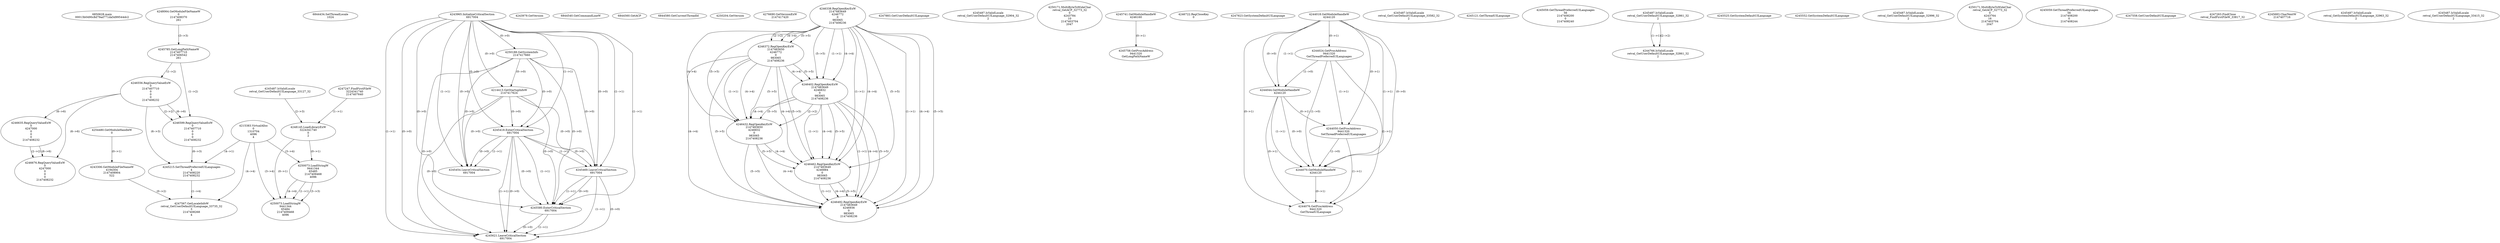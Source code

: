 // Global SCDG with merge call
digraph {
	0 [label="6850628.main
00013b0490c8d79ad771da5d99544dc2"]
	1 [label="4254480.GetModuleHandleW
0"]
	2 [label="6844434.SetThreadLocale
1024"]
	3 [label="4243965.InitializeCriticalSection
6917004"]
	4 [label="4243979.GetVersion
"]
	5 [label="4250188.GetSystemInfo
2147417660"]
	3 -> 5 [label="(0-->0)"]
	6 [label="6844540.GetCommandLineW
"]
	7 [label="4214413.GetStartupInfoW
2147417624"]
	3 -> 7 [label="(0-->0)"]
	5 -> 7 [label="(0-->0)"]
	8 [label="6844560.GetACP
"]
	9 [label="6844580.GetCurrentThreadId
"]
	10 [label="4250204.GetVersion
"]
	11 [label="4276690.GetVersionExW
2147417420"]
	12 [label="4243306.GetModuleFileNameW
4194304
2147408904
522"]
	1 -> 12 [label="(0-->1)"]
	13 [label="4248064.GetModuleFileNameW
0
2147408370
261"]
	14 [label="4215383.VirtualAlloc
0
1310704
4096
4"]
	15 [label="4246338.RegOpenKeyExW
2147483649
4246772
0
983065
2147408236"]
	16 [label="4246372.RegOpenKeyExW
2147483650
4246772
0
983065
2147408236"]
	15 -> 16 [label="(2-->2)"]
	15 -> 16 [label="(4-->4)"]
	15 -> 16 [label="(5-->5)"]
	17 [label="4246402.RegOpenKeyExW
2147483649
4246832
0
983065
2147408236"]
	15 -> 17 [label="(1-->1)"]
	15 -> 17 [label="(4-->4)"]
	16 -> 17 [label="(4-->4)"]
	15 -> 17 [label="(5-->5)"]
	16 -> 17 [label="(5-->5)"]
	18 [label="4246432.RegOpenKeyExW
2147483650
4246832
0
983065
2147408236"]
	16 -> 18 [label="(1-->1)"]
	17 -> 18 [label="(2-->2)"]
	15 -> 18 [label="(4-->4)"]
	16 -> 18 [label="(4-->4)"]
	17 -> 18 [label="(4-->4)"]
	15 -> 18 [label="(5-->5)"]
	16 -> 18 [label="(5-->5)"]
	17 -> 18 [label="(5-->5)"]
	19 [label="4246462.RegOpenKeyExW
2147483649
4246884
0
983065
2147408236"]
	15 -> 19 [label="(1-->1)"]
	17 -> 19 [label="(1-->1)"]
	15 -> 19 [label="(4-->4)"]
	16 -> 19 [label="(4-->4)"]
	17 -> 19 [label="(4-->4)"]
	18 -> 19 [label="(4-->4)"]
	15 -> 19 [label="(5-->5)"]
	16 -> 19 [label="(5-->5)"]
	17 -> 19 [label="(5-->5)"]
	18 -> 19 [label="(5-->5)"]
	20 [label="4246492.RegOpenKeyExW
2147483649
4246936
0
983065
2147408236"]
	15 -> 20 [label="(1-->1)"]
	17 -> 20 [label="(1-->1)"]
	19 -> 20 [label="(1-->1)"]
	15 -> 20 [label="(4-->4)"]
	16 -> 20 [label="(4-->4)"]
	17 -> 20 [label="(4-->4)"]
	18 -> 20 [label="(4-->4)"]
	19 -> 20 [label="(4-->4)"]
	15 -> 20 [label="(5-->5)"]
	16 -> 20 [label="(5-->5)"]
	17 -> 20 [label="(5-->5)"]
	18 -> 20 [label="(5-->5)"]
	19 -> 20 [label="(5-->5)"]
	21 [label="4247883.GetUserDefaultUILanguage
"]
	22 [label="4245418.EnterCriticalSection
6917004"]
	3 -> 22 [label="(1-->1)"]
	3 -> 22 [label="(0-->0)"]
	5 -> 22 [label="(0-->0)"]
	7 -> 22 [label="(0-->0)"]
	23 [label="4245469.LeaveCriticalSection
6917004"]
	3 -> 23 [label="(1-->1)"]
	22 -> 23 [label="(1-->1)"]
	3 -> 23 [label="(0-->0)"]
	5 -> 23 [label="(0-->0)"]
	7 -> 23 [label="(0-->0)"]
	22 -> 23 [label="(0-->0)"]
	24 [label="4245487.IsValidLocale
retval_GetUserDefaultUILanguage_32904_32
2"]
	25 [label="4250171.MultiByteToWideChar
retval_GetACP_32773_32
0
4243784
10
2147403704
2047"]
	26 [label="4245741.GetModuleHandleW
4246160"]
	27 [label="4245758.GetProcAddress
9441320
GetLongPathNameW"]
	26 -> 27 [label="(0-->1)"]
	28 [label="4245785.GetLongPathNameW
2147407710
2147406542
261"]
	13 -> 28 [label="(3-->3)"]
	29 [label="4246556.RegQueryValueExW
0
2147407710
0
0
0
2147408232"]
	28 -> 29 [label="(1-->2)"]
	30 [label="4246635.RegQueryValueExW
0
4247000
0
0
0
2147408232"]
	29 -> 30 [label="(6-->6)"]
	31 [label="4246722.RegCloseKey
0"]
	32 [label="4245454.LeaveCriticalSection
6917004"]
	3 -> 32 [label="(1-->1)"]
	22 -> 32 [label="(1-->1)"]
	3 -> 32 [label="(0-->0)"]
	5 -> 32 [label="(0-->0)"]
	7 -> 32 [label="(0-->0)"]
	22 -> 32 [label="(0-->0)"]
	33 [label="4247923.GetSystemDefaultUILanguage
"]
	34 [label="4244018.GetModuleHandleW
4244120"]
	35 [label="4244024.GetProcAddress
9441320
GetThreadPreferredUILanguages"]
	34 -> 35 [label="(0-->1)"]
	36 [label="4244044.GetModuleHandleW
4244120"]
	34 -> 36 [label="(1-->1)"]
	34 -> 36 [label="(0-->0)"]
	35 -> 36 [label="(1-->0)"]
	37 [label="4244050.GetProcAddress
9441320
SetThreadPreferredUILanguages"]
	34 -> 37 [label="(0-->1)"]
	35 -> 37 [label="(1-->1)"]
	36 -> 37 [label="(0-->1)"]
	38 [label="4244070.GetModuleHandleW
4244120"]
	34 -> 38 [label="(1-->1)"]
	36 -> 38 [label="(1-->1)"]
	34 -> 38 [label="(0-->0)"]
	35 -> 38 [label="(1-->0)"]
	36 -> 38 [label="(0-->0)"]
	37 -> 38 [label="(1-->0)"]
	39 [label="4244076.GetProcAddress
9441320
GetThreadUILanguage"]
	34 -> 39 [label="(0-->1)"]
	35 -> 39 [label="(1-->1)"]
	36 -> 39 [label="(0-->1)"]
	37 -> 39 [label="(1-->1)"]
	38 -> 39 [label="(0-->1)"]
	40 [label="4245487.IsValidLocale
retval_GetUserDefaultUILanguage_33582_32
2"]
	41 [label="4245121.GetThreadUILanguage
"]
	42 [label="4245059.GetThreadPreferredUILanguages
56
2147408200
0
2147408240"]
	43 [label="4245580.EnterCriticalSection
6917004"]
	3 -> 43 [label="(1-->1)"]
	22 -> 43 [label="(1-->1)"]
	23 -> 43 [label="(1-->1)"]
	3 -> 43 [label="(0-->0)"]
	5 -> 43 [label="(0-->0)"]
	7 -> 43 [label="(0-->0)"]
	22 -> 43 [label="(0-->0)"]
	23 -> 43 [label="(0-->0)"]
	44 [label="4245621.LeaveCriticalSection
6917004"]
	3 -> 44 [label="(1-->1)"]
	22 -> 44 [label="(1-->1)"]
	23 -> 44 [label="(1-->1)"]
	43 -> 44 [label="(1-->1)"]
	3 -> 44 [label="(0-->0)"]
	5 -> 44 [label="(0-->0)"]
	7 -> 44 [label="(0-->0)"]
	22 -> 44 [label="(0-->0)"]
	23 -> 44 [label="(0-->0)"]
	43 -> 44 [label="(0-->0)"]
	45 [label="4246676.RegQueryValueExW
0
4247000
0
0
0
2147408232"]
	30 -> 45 [label="(2-->2)"]
	29 -> 45 [label="(6-->6)"]
	30 -> 45 [label="(6-->6)"]
	46 [label="4245487.IsValidLocale
retval_GetUserDefaultUILanguage_32861_32
2"]
	47 [label="4244766.IsValidLocale
retval_GetUserDefaultUILanguage_32861_32
2"]
	46 -> 47 [label="(1-->1)"]
	46 -> 47 [label="(2-->2)"]
	48 [label="4245525.GetSystemDefaultUILanguage
"]
	49 [label="4245552.GetSystemDefaultUILanguage
"]
	50 [label="4245487.IsValidLocale
retval_GetUserDefaultUILanguage_32996_32
2"]
	51 [label="4250171.MultiByteToWideChar
retval_GetACP_32773_32
0
4243764
16
2147403704
2047"]
	52 [label="4246599.RegQueryValueExW
0
2147407710
0
0
0
2147408232"]
	28 -> 52 [label="(1-->2)"]
	29 -> 52 [label="(2-->2)"]
	29 -> 52 [label="(6-->6)"]
	53 [label="4245487.IsValidLocale
retval_GetUserDefaultUILanguage_33127_32
2"]
	54 [label="4245059.GetThreadPreferredUILanguages
56
2147408200
0
2147408244"]
	55 [label="4245215.SetThreadPreferredUILanguages
4
2147408220
2147408232"]
	14 -> 55 [label="(4-->1)"]
	29 -> 55 [label="(6-->3)"]
	52 -> 55 [label="(6-->3)"]
	56 [label="4247558.GetUserDefaultUILanguage
"]
	57 [label="4247567.GetLocaleInfoW
retval_GetUserDefaultUILanguage_33735_32
3
2147408268
4"]
	12 -> 57 [label="(0-->2)"]
	14 -> 57 [label="(4-->4)"]
	55 -> 57 [label="(1-->4)"]
	58 [label="4247247.FindFirstFileW
3224341740
2147407640"]
	59 [label="4247263.FindClose
retval_FindFirstFileW_33817_32"]
	60 [label="4248145.LoadLibraryExW
3224341740
0
2"]
	58 -> 60 [label="(1-->1)"]
	53 -> 60 [label="(2-->3)"]
	61 [label="4250073.LoadStringW
9441344
65485
2147409468
4096"]
	60 -> 61 [label="(0-->1)"]
	14 -> 61 [label="(3-->4)"]
	62 [label="4250073.LoadStringW
9441344
65484
2147409468
4096"]
	60 -> 62 [label="(0-->1)"]
	61 -> 62 [label="(1-->1)"]
	61 -> 62 [label="(3-->3)"]
	14 -> 62 [label="(3-->4)"]
	61 -> 62 [label="(4-->4)"]
	63 [label="4245683.CharNextW
2147407716"]
	64 [label="4245487.IsValidLocale
retval_GetSystemDefaultUILanguage_32963_32
2"]
	65 [label="4245487.IsValidLocale
retval_GetUserDefaultUILanguage_33415_32
2"]
}
